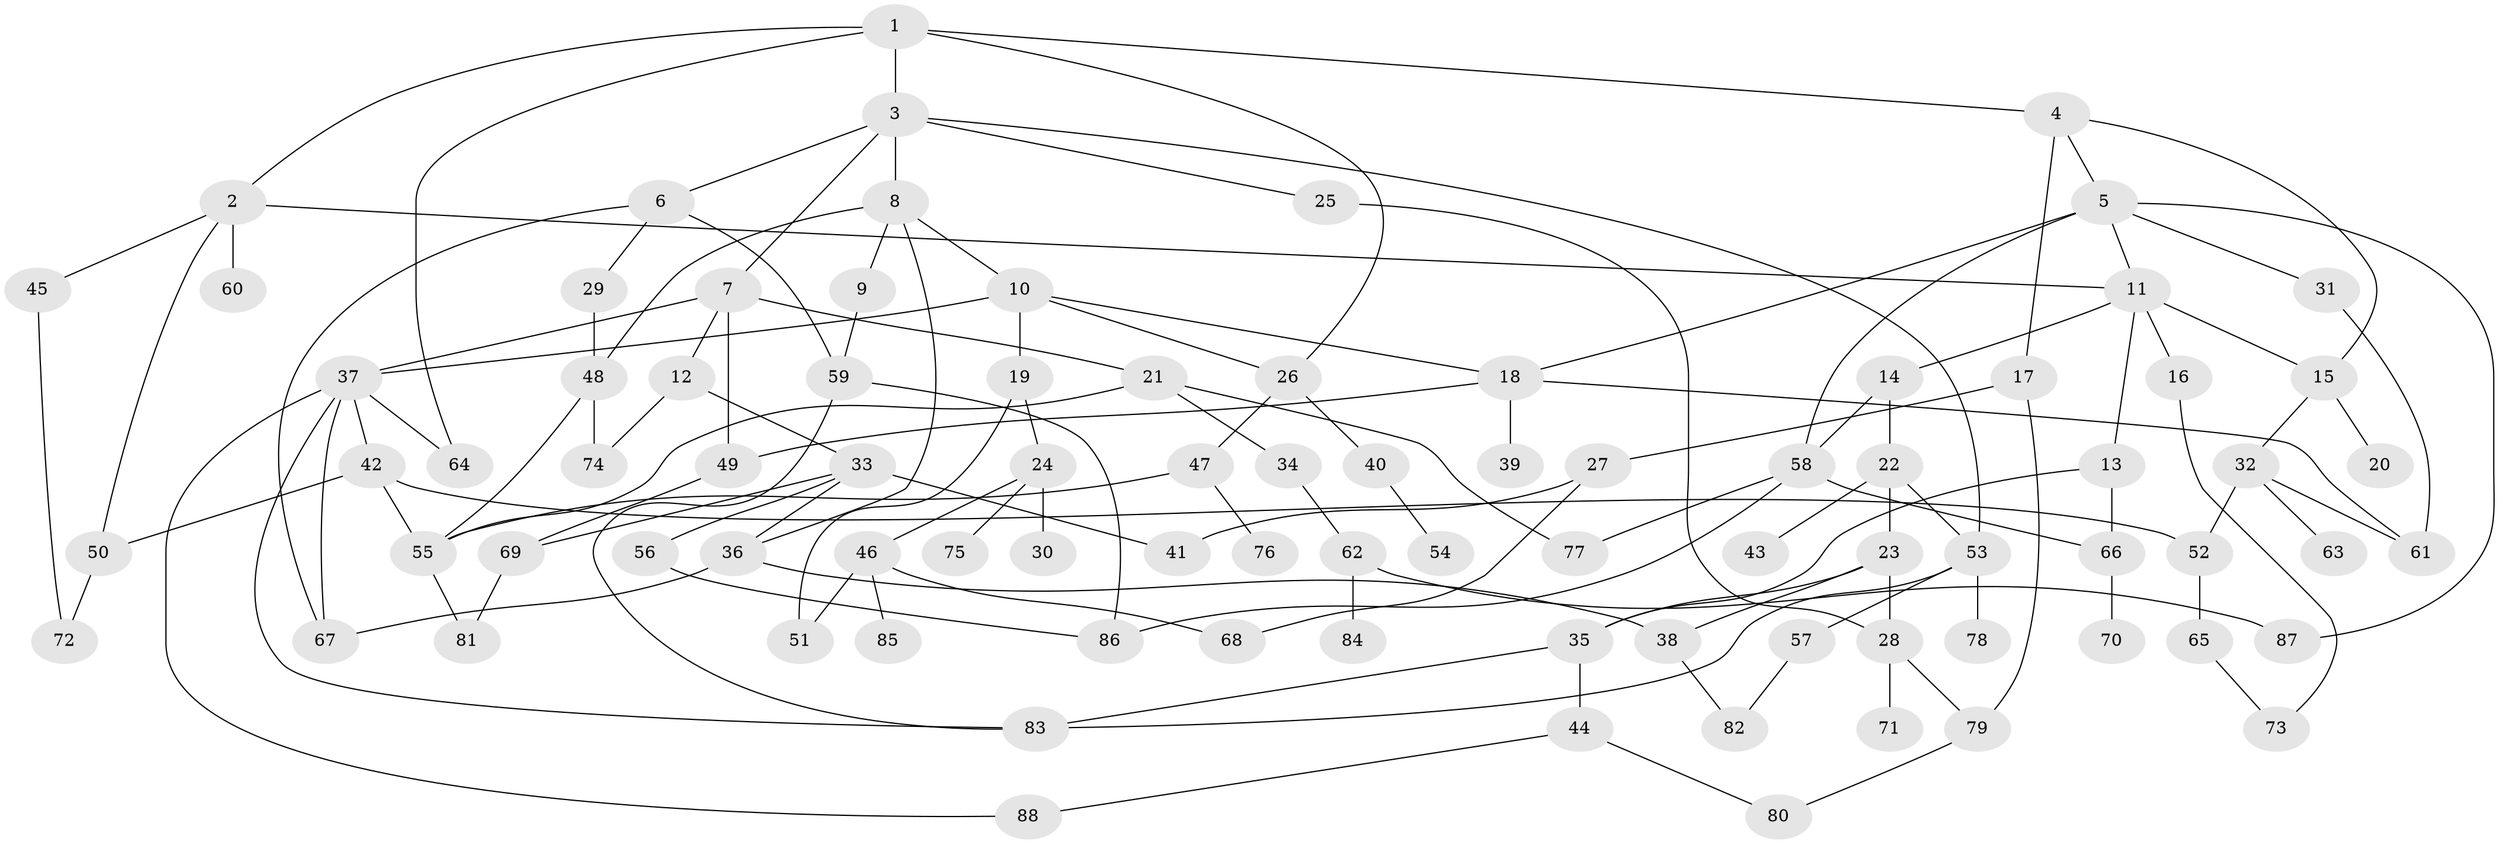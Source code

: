 // coarse degree distribution, {12: 0.02857142857142857, 14: 0.02857142857142857, 4: 0.11428571428571428, 1: 0.17142857142857143, 6: 0.11428571428571428, 7: 0.02857142857142857, 2: 0.2571428571428571, 3: 0.17142857142857143, 5: 0.08571428571428572}
// Generated by graph-tools (version 1.1) at 2025/17/03/04/25 18:17:14]
// undirected, 88 vertices, 131 edges
graph export_dot {
graph [start="1"]
  node [color=gray90,style=filled];
  1;
  2;
  3;
  4;
  5;
  6;
  7;
  8;
  9;
  10;
  11;
  12;
  13;
  14;
  15;
  16;
  17;
  18;
  19;
  20;
  21;
  22;
  23;
  24;
  25;
  26;
  27;
  28;
  29;
  30;
  31;
  32;
  33;
  34;
  35;
  36;
  37;
  38;
  39;
  40;
  41;
  42;
  43;
  44;
  45;
  46;
  47;
  48;
  49;
  50;
  51;
  52;
  53;
  54;
  55;
  56;
  57;
  58;
  59;
  60;
  61;
  62;
  63;
  64;
  65;
  66;
  67;
  68;
  69;
  70;
  71;
  72;
  73;
  74;
  75;
  76;
  77;
  78;
  79;
  80;
  81;
  82;
  83;
  84;
  85;
  86;
  87;
  88;
  1 -- 2;
  1 -- 3;
  1 -- 4;
  1 -- 64;
  1 -- 26;
  2 -- 11;
  2 -- 45;
  2 -- 60;
  2 -- 50;
  3 -- 6;
  3 -- 7;
  3 -- 8;
  3 -- 25;
  3 -- 53;
  4 -- 5;
  4 -- 17;
  4 -- 15;
  5 -- 31;
  5 -- 87;
  5 -- 58;
  5 -- 18;
  5 -- 11;
  6 -- 29;
  6 -- 59;
  6 -- 67;
  7 -- 12;
  7 -- 21;
  7 -- 37;
  7 -- 49;
  8 -- 9;
  8 -- 10;
  8 -- 36;
  8 -- 48;
  9 -- 59;
  10 -- 18;
  10 -- 19;
  10 -- 26;
  10 -- 37;
  11 -- 13;
  11 -- 14;
  11 -- 15;
  11 -- 16;
  12 -- 33;
  12 -- 74;
  13 -- 66;
  13 -- 35;
  14 -- 22;
  14 -- 58;
  15 -- 20;
  15 -- 32;
  16 -- 73;
  17 -- 27;
  17 -- 79;
  18 -- 39;
  18 -- 49;
  18 -- 61;
  19 -- 24;
  19 -- 51;
  21 -- 34;
  21 -- 77;
  21 -- 55;
  22 -- 23;
  22 -- 43;
  22 -- 53;
  23 -- 28;
  23 -- 35;
  23 -- 38;
  24 -- 30;
  24 -- 46;
  24 -- 75;
  25 -- 28;
  26 -- 40;
  26 -- 47;
  27 -- 41;
  27 -- 68;
  28 -- 71;
  28 -- 79;
  29 -- 48;
  31 -- 61;
  32 -- 52;
  32 -- 63;
  32 -- 61;
  33 -- 56;
  33 -- 69;
  33 -- 36;
  33 -- 41;
  34 -- 62;
  35 -- 44;
  35 -- 83;
  36 -- 38;
  36 -- 67;
  37 -- 42;
  37 -- 67;
  37 -- 64;
  37 -- 88;
  37 -- 83;
  38 -- 82;
  40 -- 54;
  42 -- 50;
  42 -- 52;
  42 -- 55;
  44 -- 80;
  44 -- 88;
  45 -- 72;
  46 -- 68;
  46 -- 85;
  46 -- 51;
  47 -- 76;
  47 -- 55;
  48 -- 55;
  48 -- 74;
  49 -- 69;
  50 -- 72;
  52 -- 65;
  53 -- 57;
  53 -- 78;
  53 -- 83;
  55 -- 81;
  56 -- 86;
  57 -- 82;
  58 -- 66;
  58 -- 77;
  58 -- 86;
  59 -- 83;
  59 -- 86;
  62 -- 84;
  62 -- 87;
  65 -- 73;
  66 -- 70;
  69 -- 81;
  79 -- 80;
}
